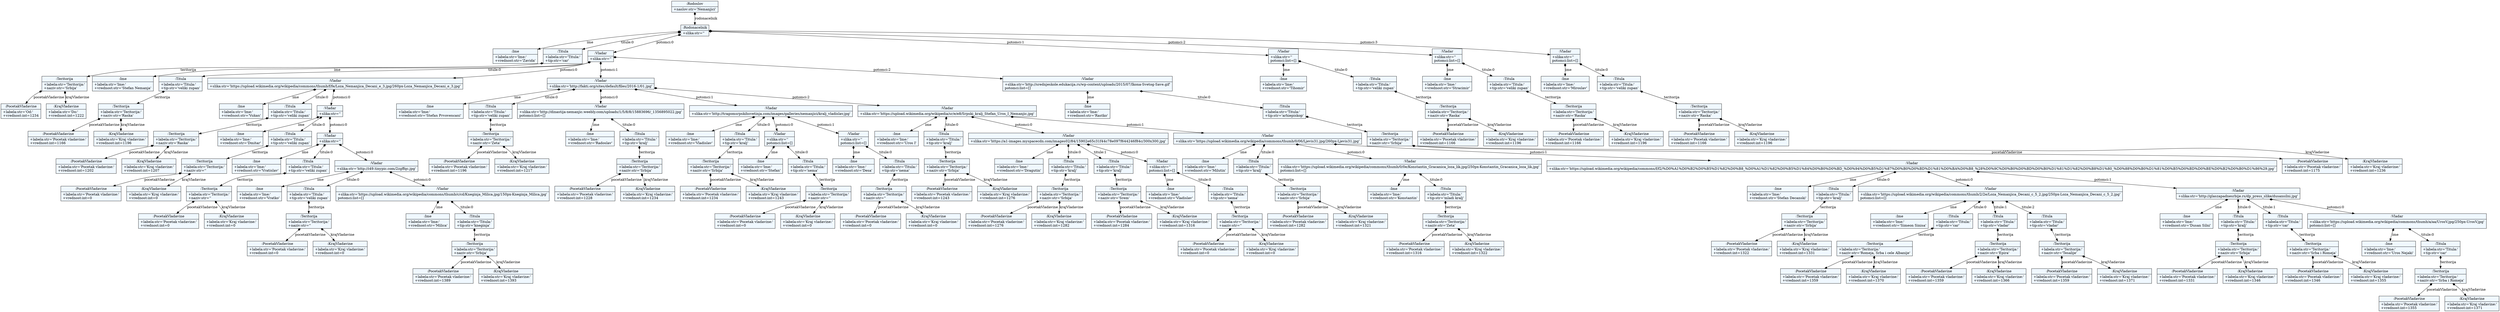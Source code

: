 
    digraph xtext {
    fontname = "Bitstream Vera Sans"
    fontsize = 8
    node[
        shape=record,
        style=filled,
        fillcolor=aliceblue
    ]
    nodesep = 0.3
    edge[dir=black,arrowtail=empty]


68312816 -> 68294640 [label="rodonacelnik" arrowtail=diamond dir=both]
68294640 -> 68459432 [label="ime" arrowtail=diamond dir=both]
68459432[label="{:Ime|+labela:str='Ime:'\l+vrednost:str='Zavida'\l}"]
68294640 -> 68459824 [label="titule:0" arrowtail=diamond dir=both]
68459824 -> 68460496 [label="teritorija" arrowtail=diamond dir=both]
68460496 -> 68583608 [label="pocetakVladavine" arrowtail=diamond dir=both]
68583608[label="{:PocetakVladavine|+labela:str='Od:'\l+vrednost:int=1234\l}"]
68460496 -> 68583720 [label="krajVladavine" arrowtail=diamond dir=both]
68583720[label="{:KrajVladavine|+labela:str='Do:'\l+vrednost:int=1222\l}"]
68460496[label="{:Teritorija|+labela:str='Teritorija:'\l+naziv:str='Srbija'\l}"]
68459824[label="{:Titula|+labela:str='Titula:'\l+tip:str='car'\l}"]
68294640 -> 68460328 [label="potomci:0" arrowtail=diamond dir=both]
68460328 -> 68583552 [label="ime" arrowtail=diamond dir=both]
68583552[label="{:Ime|+labela:str='Ime:'\l+vrednost:str='Stefan Nemanja'\l}"]
68460328 -> 68583776 [label="titule:0" arrowtail=diamond dir=both]
68583776 -> 68584224 [label="teritorija" arrowtail=diamond dir=both]
68584224 -> 68584336 [label="pocetakVladavine" arrowtail=diamond dir=both]
68584336[label="{:PocetakVladavine|+labela:str='Pocetak vladavine:'\l+vrednost:int=1166\l}"]
68584224 -> 68584448 [label="krajVladavine" arrowtail=diamond dir=both]
68584448[label="{:KrajVladavine|+labela:str='Kraj vladavine:'\l+vrednost:int=1196\l}"]
68584224[label="{:Teritorija|+labela:str='Teritorija:'\l+naziv:str='Raska'\l}"]
68583776[label="{:Titula|+labela:str='Titula:'\l+tip:str='veliki zupan'\l}"]
68460328 -> 68584112 [label="potomci:0" arrowtail=diamond dir=both]
68584112 -> 68584280 [label="ime" arrowtail=diamond dir=both]
68584280[label="{:Ime|+labela:str='Ime:'\l+vrednost:str='Vukan'\l}"]
68584112 -> 68584504 [label="titule:0" arrowtail=diamond dir=both]
68584504 -> 68584896 [label="teritorija" arrowtail=diamond dir=both]
68584896 -> 68585008 [label="pocetakVladavine" arrowtail=diamond dir=both]
68585008[label="{:PocetakVladavine|+labela:str='Pocetak vladavine:'\l+vrednost:int=1202\l}"]
68584896 -> 68585120 [label="krajVladavine" arrowtail=diamond dir=both]
68585120[label="{:KrajVladavine|+labela:str='Kraj vladavine:'\l+vrednost:int=1207\l}"]
68584896[label="{:Teritorija|+labela:str='Teritorija:'\l+naziv:str='Raska'\l}"]
68584504[label="{:Titula|+labela:str='Titula:'\l+tip:str='veliki zupan'\l}"]
68584112 -> 68584728 [label="potomci:0" arrowtail=diamond dir=both]
68584728 -> 68584952 [label="ime" arrowtail=diamond dir=both]
68584952[label="{:Ime|+labela:str='Ime:'\l+vrednost:str='Dmitar'\l}"]
68584728 -> 68585176 [label="titule:0" arrowtail=diamond dir=both]
68585176 -> 68585568 [label="teritorija" arrowtail=diamond dir=both]
68585568 -> 68585680 [label="pocetakVladavine" arrowtail=diamond dir=both]
68585680[label="{:PocetakVladavine|+labela:str='Pocetak vladavine:'\l+vrednost:int=0\l}"]
68585568 -> 68585736 [label="krajVladavine" arrowtail=diamond dir=both]
68585736[label="{:KrajVladavine|+labela:str='Kraj vladavine:'\l+vrednost:int=0\l}"]
68585568[label="{:Teritorija|+labela:str='Teritorija:'\l+naziv:str=''\l}"]
68585176[label="{:Titula|+labela:str='Titula:'\l+tip:str='veliki zupan'\l}"]
68584728 -> 68585400 [label="potomci:0" arrowtail=diamond dir=both]
68585400 -> 68585624 [label="ime" arrowtail=diamond dir=both]
68585624[label="{:Ime|+labela:str='Ime:'\l+vrednost:str='Vratislav'\l}"]
68585400 -> 68585792 [label="titule:0" arrowtail=diamond dir=both]
68585792 -> 68586128 [label="teritorija" arrowtail=diamond dir=both]
68586128 -> 68586240 [label="pocetakVladavine" arrowtail=diamond dir=both]
68586240[label="{:PocetakVladavine|+labela:str='Pocetak vladavine:'\l+vrednost:int=0\l}"]
68586128 -> 68586296 [label="krajVladavine" arrowtail=diamond dir=both]
68586296[label="{:KrajVladavine|+labela:str='Kraj vladavine:'\l+vrednost:int=0\l}"]
68586128[label="{:Teritorija|+labela:str='Teritorija:'\l+naziv:str=''\l}"]
68585792[label="{:Titula|+labela:str='Titula:'\l+tip:str='veliki zupan'\l}"]
68585400 -> 68586016 [label="potomci:0" arrowtail=diamond dir=both]
68586016 -> 68586184 [label="ime" arrowtail=diamond dir=both]
68586184[label="{:Ime|+labela:str='Ime:'\l+vrednost:str='Vratko'\l}"]
68586016 -> 68586352 [label="titule:0" arrowtail=diamond dir=both]
68586352 -> 68586744 [label="teritorija" arrowtail=diamond dir=both]
68586744 -> 68586856 [label="pocetakVladavine" arrowtail=diamond dir=both]
68586856[label="{:PocetakVladavine|+labela:str='Pocetak vladavine:'\l+vrednost:int=0\l}"]
68586744 -> 68586912 [label="krajVladavine" arrowtail=diamond dir=both]
68586912[label="{:KrajVladavine|+labela:str='Kraj vladavine:'\l+vrednost:int=0\l}"]
68586744[label="{:Teritorija|+labela:str='Teritorija:'\l+naziv:str=''\l}"]
68586352[label="{:Titula|+labela:str='Titula:'\l+tip:str='veliki zupan'\l}"]
68586016 -> 68586576 [label="potomci:0" arrowtail=diamond dir=both]
68586576 -> 68586800 [label="ime" arrowtail=diamond dir=both]
68586800[label="{:Ime|+labela:str='Ime:'\l+vrednost:str='Milica'\l}"]
68586576 -> 68586968 [label="titule:0" arrowtail=diamond dir=both]
68586968 -> 68587360 [label="teritorija" arrowtail=diamond dir=both]
68587360 -> 68591688 [label="pocetakVladavine" arrowtail=diamond dir=both]
68591688[label="{:PocetakVladavine|+labela:str='Pocetak vladavine:'\l+vrednost:int=1389\l}"]
68587360 -> 68591744 [label="krajVladavine" arrowtail=diamond dir=both]
68591744[label="{:KrajVladavine|+labela:str='Kraj vladavine:'\l+vrednost:int=1393\l}"]
68587360[label="{:Teritorija|+labela:str='Teritorija:'\l+naziv:str='Srbija'\l}"]
68586968[label="{:Titula|+labela:str='Titula:'\l+tip:str='kneginja'\l}"]
68586576[label="{:Vladar|+slika:str='https://upload.wikimedia.org/wikipedia/commons/thumb/c/cd/Kneginja_Milica.jpg/150px-Kneginja_Milica.jpg'\lpotomci:list=[]\l}"]
68586016[label="{:Vladar|+slika:str='http://i49.tinypic.com/2zgffqc.jpg'\l}"]
68585400[label="{:Vladar|+slika:str=''\l}"]
68584728[label="{:Vladar|+slika:str=''\l}"]
68584112[label="{:Vladar|+slika:str='https://upload.wikimedia.org/wikipedia/commons/thumb/f/fe/Loza_Nemanjica_Decani_e_3.jpg/260px-Loza_Nemanjica_Decani_e_3.jpg'\l}"]
68460328 -> 68584168 [label="potomci:1" arrowtail=diamond dir=both]
68584168 -> 68584840 [label="ime" arrowtail=diamond dir=both]
68584840[label="{:Ime|+labela:str='Ime:'\l+vrednost:str='Stefan Prvovencani'\l}"]
68584168 -> 68585232 [label="titule:0" arrowtail=diamond dir=both]
68585232 -> 68587024 [label="teritorija" arrowtail=diamond dir=both]
68587024 -> 68587304 [label="pocetakVladavine" arrowtail=diamond dir=both]
68587304[label="{:PocetakVladavine|+labela:str='Pocetak vladavine:'\l+vrednost:int=1196\l}"]
68587024 -> 68591800 [label="krajVladavine" arrowtail=diamond dir=both]
68591800[label="{:KrajVladavine|+labela:str='Kraj vladavine:'\l+vrednost:int=1217\l}"]
68587024[label="{:Teritorija|+labela:str='Teritorija:'\l+naziv:str='Zeta'\l}"]
68585232[label="{:Titula|+labela:str='Titula:'\l+tip:str='veliki zupan'\l}"]
68584168 -> 68586408 [label="potomci:0" arrowtail=diamond dir=both]
68586408 -> 68587192 [label="ime" arrowtail=diamond dir=both]
68587192[label="{:Ime|+labela:str='Ime:'\l+vrednost:str='Radoslav'\l}"]
68586408 -> 68591856 [label="titule:0" arrowtail=diamond dir=both]
68591856 -> 68592192 [label="teritorija" arrowtail=diamond dir=both]
68592192 -> 68592360 [label="pocetakVladavine" arrowtail=diamond dir=both]
68592360[label="{:PocetakVladavine|+labela:str='Pocetak vladavine:'\l+vrednost:int=1228\l}"]
68592192 -> 68592472 [label="krajVladavine" arrowtail=diamond dir=both]
68592472[label="{:KrajVladavine|+labela:str='Kraj vladavine:'\l+vrednost:int=1234\l}"]
68592192[label="{:Teritorija|+labela:str='Teritorija:'\l+naziv:str='Srbija'\l}"]
68591856[label="{:Titula|+labela:str='Titula:'\l+tip:str='kralj'\l}"]
68586408[label="{:Vladar|+slika:str='http://dinastija-nemanjic.weebly.com/uploads/1/5/8/8/15883696/_1356895022.jpg'\lpotomci:list=[]\l}"]
68584168 -> 68586688 [label="potomci:1" arrowtail=diamond dir=both]
68586688 -> 68592080 [label="ime" arrowtail=diamond dir=both]
68592080[label="{:Ime|+labela:str='Ime:'\l+vrednost:str='Vladislav'\l}"]
68586688 -> 68592248 [label="titule:0" arrowtail=diamond dir=both]
68592248 -> 68592752 [label="teritorija" arrowtail=diamond dir=both]
68592752 -> 68592920 [label="pocetakVladavine" arrowtail=diamond dir=both]
68592920[label="{:PocetakVladavine|+labela:str='Pocetak vladavine:'\l+vrednost:int=1234\l}"]
68592752 -> 68593032 [label="krajVladavine" arrowtail=diamond dir=both]
68593032[label="{:KrajVladavine|+labela:str='Kraj vladavine:'\l+vrednost:int=1243\l}"]
68592752[label="{:Teritorija|+labela:str='Teritorija:'\l+naziv:str='Srbija'\l}"]
68592248[label="{:Titula|+labela:str='Titula:'\l+tip:str='kralj'\l}"]
68586688 -> 68592640 [label="potomci:0" arrowtail=diamond dir=both]
68592640 -> 68592864 [label="ime" arrowtail=diamond dir=both]
68592864[label="{:Ime|+labela:str='Ime:'\l+vrednost:str='Stefan'\l}"]
68592640 -> 68593088 [label="titule:0" arrowtail=diamond dir=both]
68593088 -> 68593480 [label="teritorija" arrowtail=diamond dir=both]
68593480 -> 68593648 [label="pocetakVladavine" arrowtail=diamond dir=both]
68593648[label="{:PocetakVladavine|+labela:str='Pocetak vladavine:'\l+vrednost:int=0\l}"]
68593480 -> 68593704 [label="krajVladavine" arrowtail=diamond dir=both]
68593704[label="{:KrajVladavine|+labela:str='Kraj vladavine:'\l+vrednost:int=0\l}"]
68593480[label="{:Teritorija|+labela:str='Teritorija:'\l+naziv:str=''\l}"]
68593088[label="{:Titula|+labela:str='Titula:'\l+tip:str='nema'\l}"]
68592640[label="{:Vladar|+slika:str=''\lpotomci:list=[]\l}"]
68586688 -> 68592808 [label="potomci:1" arrowtail=diamond dir=both]
68592808 -> 68593312 [label="ime" arrowtail=diamond dir=both]
68593312[label="{:Ime|+labela:str='Ime:'\l+vrednost:str='Desa'\l}"]
68592808 -> 68593536 [label="titule:0" arrowtail=diamond dir=both]
68593536 -> 68594040 [label="teritorija" arrowtail=diamond dir=both]
68594040 -> 68594208 [label="pocetakVladavine" arrowtail=diamond dir=both]
68594208[label="{:PocetakVladavine|+labela:str='Pocetak vladavine:'\l+vrednost:int=0\l}"]
68594040 -> 68594264 [label="krajVladavine" arrowtail=diamond dir=both]
68594264[label="{:KrajVladavine|+labela:str='Kraj vladavine:'\l+vrednost:int=0\l}"]
68594040[label="{:Teritorija|+labela:str='Teritorija:'\l+naziv:str=''\l}"]
68593536[label="{:Titula|+labela:str='Titula:'\l+tip:str='nema'\l}"]
68592808[label="{:Vladar|+slika:str=''\lpotomci:list=[]\l}"]
68586688[label="{:Vladar|+slika:str='http://tragomsrpskihsvetinja.com/images/galleries/nemanjici/kralj_vladislav.jpg'\l}"]
68584168 -> 68591912 [label="potomci:2" arrowtail=diamond dir=both]
68591912 -> 68593144 [label="ime" arrowtail=diamond dir=both]
68593144[label="{:Ime|+labela:str='Ime:'\l+vrednost:str='Uros I'\l}"]
68591912 -> 68593592 [label="titule:0" arrowtail=diamond dir=both]
68593592 -> 68594488 [label="teritorija" arrowtail=diamond dir=both]
68594488 -> 68594656 [label="pocetakVladavine" arrowtail=diamond dir=both]
68594656[label="{:PocetakVladavine|+labela:str='Pocetak vladavine:'\l+vrednost:int=1243\l}"]
68594488 -> 68594768 [label="krajVladavine" arrowtail=diamond dir=both]
68594768[label="{:KrajVladavine|+labela:str='Kraj vladavine:'\l+vrednost:int=1276\l}"]
68594488[label="{:Teritorija|+labela:str='Teritorija:'\l+naziv:str='Srbija'\l}"]
68593592[label="{:Titula|+labela:str='Titula:'\l+tip:str='kralj'\l}"]
68591912 -> 68594320 [label="potomci:0" arrowtail=diamond dir=both]
68594320 -> 68594600 [label="ime" arrowtail=diamond dir=both]
68594600[label="{:Ime|+labela:str='Ime:'\l+vrednost:str='Dragutin'\l}"]
68594320 -> 68594824 [label="titule:0" arrowtail=diamond dir=both]
68594824 -> 68595160 [label="teritorija" arrowtail=diamond dir=both]
68595160 -> 68595328 [label="pocetakVladavine" arrowtail=diamond dir=both]
68595328[label="{:PocetakVladavine|+labela:str='Pocetak vladavine:'\l+vrednost:int=1276\l}"]
68595160 -> 68595440 [label="krajVladavine" arrowtail=diamond dir=both]
68595440[label="{:KrajVladavine|+labela:str='Kraj vladavine:'\l+vrednost:int=1282\l}"]
68595160[label="{:Teritorija|+labela:str='Teritorija:'\l+naziv:str='Srbija'\l}"]
68594824[label="{:Titula|+labela:str='Titula:'\l+tip:str='kralj'\l}"]
68594320 -> 68595048 [label="titule:1" arrowtail=diamond dir=both]
68595048 -> 68595552 [label="teritorija" arrowtail=diamond dir=both]
68595552 -> 68599880 [label="pocetakVladavine" arrowtail=diamond dir=both]
68599880[label="{:PocetakVladavine|+labela:str='Pocetak vladavine:'\l+vrednost:int=1284\l}"]
68595552 -> 68599992 [label="krajVladavine" arrowtail=diamond dir=both]
68599992[label="{:KrajVladavine|+labela:str='Kraj vladavine:'\l+vrednost:int=1316\l}"]
68595552[label="{:Teritorija|+labela:str='Teritorija:'\l+naziv:str='Srem'\l}"]
68595048[label="{:Titula|+labela:str='Titula:'\l+tip:str='kralj'\l}"]
68594320 -> 68595216 [label="potomci:0" arrowtail=diamond dir=both]
68595216 -> 68595664 [label="ime" arrowtail=diamond dir=both]
68595664[label="{:Ime|+labela:str='Ime:'\l+vrednost:str='Vladislav'\l}"]
68595216 -> 68600048 [label="titule:0" arrowtail=diamond dir=both]
68600048 -> 68600384 [label="teritorija" arrowtail=diamond dir=both]
68600384 -> 68600552 [label="pocetakVladavine" arrowtail=diamond dir=both]
68600552[label="{:PocetakVladavine|+labela:str='Pocetak vladavine:'\l+vrednost:int=0\l}"]
68600384 -> 68600608 [label="krajVladavine" arrowtail=diamond dir=both]
68600608[label="{:KrajVladavine|+labela:str='Kraj vladavine:'\l+vrednost:int=0\l}"]
68600384[label="{:Teritorija|+labela:str='Teritorija:'\l+naziv:str=''\l}"]
68600048[label="{:Titula|+labela:str='Titula:'\l+tip:str='nema'\l}"]
68595216[label="{:Vladar|+slika:str=''\lpotomci:list=[]\l}"]
68594320[label="{:Vladar|+slika:str='https://a1-images.myspacecdn.com/images02/84/15902e65c31f44c78e097f644246f84c/300x300.jpg'\l}"]
68591912 -> 68594544 [label="potomci:1" arrowtail=diamond dir=both]
68594544 -> 68595608 [label="ime" arrowtail=diamond dir=both]
68595608[label="{:Ime|+labela:str='Ime:'\l+vrednost:str='Milutin'\l}"]
68594544 -> 68600104 [label="titule:0" arrowtail=diamond dir=both]
68600104 -> 68600832 [label="teritorija" arrowtail=diamond dir=both]
68600832 -> 68601000 [label="pocetakVladavine" arrowtail=diamond dir=both]
68601000[label="{:PocetakVladavine|+labela:str='Pocetak vladavine:'\l+vrednost:int=1282\l}"]
68600832 -> 68601112 [label="krajVladavine" arrowtail=diamond dir=both]
68601112[label="{:KrajVladavine|+labela:str='Kraj vladavine:'\l+vrednost:int=1321\l}"]
68600832[label="{:Teritorija|+labela:str='Teritorija:'\l+naziv:str='Srbija'\l}"]
68600104[label="{:Titula|+labela:str='Titula:'\l+tip:str='kralj'\l}"]
68594544 -> 68600664 [label="potomci:0" arrowtail=diamond dir=both]
68600664 -> 68600944 [label="ime" arrowtail=diamond dir=both]
68600944[label="{:Ime|+labela:str='Ime:'\l+vrednost:str='Konstantin'\l}"]
68600664 -> 68601168 [label="titule:0" arrowtail=diamond dir=both]
68601168 -> 68601504 [label="teritorija" arrowtail=diamond dir=both]
68601504 -> 68601616 [label="pocetakVladavine" arrowtail=diamond dir=both]
68601616[label="{:PocetakVladavine|+labela:str='Pocetak vladavine:'\l+vrednost:int=1316\l}"]
68601504 -> 68601728 [label="krajVladavine" arrowtail=diamond dir=both]
68601728[label="{:KrajVladavine|+labela:str='Kraj vladavine:'\l+vrednost:int=1322\l}"]
68601504[label="{:Teritorija|+labela:str='Teritorija:'\l+naziv:str='Zeta'\l}"]
68601168[label="{:Titula|+labela:str='Titula:'\l+tip:str='mladi kralj'\l}"]
68600664[label="{:Vladar|+slika:str='https://upload.wikimedia.org/wikipedia/commons/thumb/0/0e/Konstantin_Gracanica_loza_lik.jpg/250px-Konstantin_Gracanica_loza_lik.jpg'\lpotomci:list=[]\l}"]
68594544 -> 68600888 [label="potomci:1" arrowtail=diamond dir=both]
68600888 -> 68601392 [label="ime" arrowtail=diamond dir=both]
68601392[label="{:Ime|+labela:str='Ime:'\l+vrednost:str='Stefan Decanski'\l}"]
68600888 -> 68601448 [label="titule:0" arrowtail=diamond dir=both]
68601448 -> 68602008 [label="teritorija" arrowtail=diamond dir=both]
68602008 -> 68602176 [label="pocetakVladavine" arrowtail=diamond dir=both]
68602176[label="{:PocetakVladavine|+labela:str='Pocetak vladavine:'\l+vrednost:int=1322\l}"]
68602008 -> 68602288 [label="krajVladavine" arrowtail=diamond dir=both]
68602288[label="{:KrajVladavine|+labela:str='Kraj vladavine:'\l+vrednost:int=1331\l}"]
68602008[label="{:Teritorija|+labela:str='Teritorija:'\l+naziv:str='Srbija'\l}"]
68601448[label="{:Titula|+labela:str='Titula:'\l+tip:str='kralj'\l}"]
68600888 -> 68601896 [label="potomci:0" arrowtail=diamond dir=both]
68601896 -> 68602120 [label="ime" arrowtail=diamond dir=both]
68602120[label="{:Ime|+labela:str='Ime:'\l+vrednost:str='Simeon Sinisa'\l}"]
68601896 -> 68602344 [label="titule:0" arrowtail=diamond dir=both]
68602344 -> 68602680 [label="teritorija" arrowtail=diamond dir=both]
68602680 -> 68602848 [label="pocetakVladavine" arrowtail=diamond dir=both]
68602848[label="{:PocetakVladavine|+labela:str='Pocetak vladavine:'\l+vrednost:int=1359\l}"]
68602680 -> 68602904 [label="krajVladavine" arrowtail=diamond dir=both]
68602904[label="{:KrajVladavine|+labela:str='Kraj vladavine:'\l+vrednost:int=1370\l}"]
68602680[label="{:Teritorija|+labela:str='Teritorija:'\l+naziv:str='Romeja, Srba i cele Albanije'\l}"]
68602344[label="{:Titula|+labela:str='Titula:'\l+tip:str='car'\l}"]
68601896 -> 68602568 [label="titule:1" arrowtail=diamond dir=both]
68602568 -> 68603016 [label="teritorija" arrowtail=diamond dir=both]
68603016 -> 68603184 [label="pocetakVladavine" arrowtail=diamond dir=both]
68603184[label="{:PocetakVladavine|+labela:str='Pocetak vladavine:'\l+vrednost:int=1359\l}"]
68603016 -> 68603296 [label="krajVladavine" arrowtail=diamond dir=both]
68603296[label="{:KrajVladavine|+labela:str='Kraj vladavine:'\l+vrednost:int=1366\l}"]
68603016[label="{:Teritorija|+labela:str='Teritorija:'\l+naziv:str='Epira'\l}"]
68602568[label="{:Titula|+labela:str='Titula:'\l+tip:str='vladar'\l}"]
68601896 -> 68602736 [label="titule:2" arrowtail=diamond dir=both]
68602736 -> 68603408 [label="teritorija" arrowtail=diamond dir=both]
68603408 -> 68603576 [label="pocetakVladavine" arrowtail=diamond dir=both]
68603576[label="{:PocetakVladavine|+labela:str='Pocetak vladavine:'\l+vrednost:int=1359\l}"]
68603408 -> 68603632 [label="krajVladavine" arrowtail=diamond dir=both]
68603632[label="{:KrajVladavine|+labela:str='Kraj vladavine:'\l+vrednost:int=1371\l}"]
68603408[label="{:Teritorija|+labela:str='Teritorija:'\l+naziv:str='Tesalije'\l}"]
68602736[label="{:Titula|+labela:str='Titula:'\l+tip:str='vladar'\l}"]
68601896[label="{:Vladar|+slika:str='https://upload.wikimedia.org/wikipedia/commons/thumb/2/2e/Loza_Nemanjica_Decani_c_5_2.jpg/250px-Loza_Nemanjica_Decani_c_5_2.jpg'\lpotomci:list=[]\l}"]
68600888 -> 68602064 [label="potomci:1" arrowtail=diamond dir=both]
68602064 -> 68603072 [label="ime" arrowtail=diamond dir=both]
68603072[label="{:Ime|+labela:str='Ime:'\l+vrednost:str='Dusan Silni'\l}"]
68602064 -> 68603464 [label="titule:0" arrowtail=diamond dir=both]
68603464 -> 68603976 [label="teritorija" arrowtail=diamond dir=both]
68603976 -> 68604144 [label="pocetakVladavine" arrowtail=diamond dir=both]
68604144[label="{:PocetakVladavine|+labela:str='Pocetak vladavine:'\l+vrednost:int=1331\l}"]
68603976 -> 68604256 [label="krajVladavine" arrowtail=diamond dir=both]
68604256[label="{:KrajVladavine|+labela:str='Kraj vladavine:'\l+vrednost:int=1346\l}"]
68603976[label="{:Teritorija|+labela:str='Teritorija:'\l+naziv:str='Srbija'\l}"]
68603464[label="{:Titula|+labela:str='Titula:'\l+tip:str='kralj'\l}"]
68602064 -> 68603800 [label="titule:1" arrowtail=diamond dir=both]
68603800 -> 68604368 [label="teritorija" arrowtail=diamond dir=both]
68604368 -> 68604536 [label="pocetakVladavine" arrowtail=diamond dir=both]
68604536[label="{:PocetakVladavine|+labela:str='Pocetak vladavine:'\l+vrednost:int=1346\l}"]
68604368 -> 68604592 [label="krajVladavine" arrowtail=diamond dir=both]
68604592[label="{:KrajVladavine|+labela:str='Kraj vladavine:'\l+vrednost:int=1355\l}"]
68604368[label="{:Teritorija|+labela:str='Teritorija:'\l+naziv:str='Srba i Romeja'\l}"]
68603800[label="{:Titula|+labela:str='Titula:'\l+tip:str='car'\l}"]
68602064 -> 68604032 [label="potomci:0" arrowtail=diamond dir=both]
68604032 -> 68604480 [label="ime" arrowtail=diamond dir=both]
68604480[label="{:Ime|+labela:str='Ime:'\l+vrednost:str='Uros Nejaki'\l}"]
68604032 -> 68604648 [label="titule:0" arrowtail=diamond dir=both]
68604648 -> 68604984 [label="teritorija" arrowtail=diamond dir=both]
68604984 -> 68605152 [label="pocetakVladavine" arrowtail=diamond dir=both]
68605152[label="{:PocetakVladavine|+labela:str='Pocetak vladavine:'\l+vrednost:int=1355\l}"]
68604984 -> 68605208 [label="krajVladavine" arrowtail=diamond dir=both]
68605208[label="{:KrajVladavine|+labela:str='Kraj vladavine:'\l+vrednost:int=1371\l}"]
68604984[label="{:Teritorija|+labela:str='Teritorija:'\l+naziv:str='Srba i Romeja'\l}"]
68604648[label="{:Titula|+labela:str='Titula:'\l+tip:str='car'\l}"]
68604032[label="{:Vladar|+slika:str='https://upload.wikimedia.org/wikipedia/commons/thumb/a/aa/UrosV.jpg/250px-UrosV.jpg'\lpotomci:list=[]\l}"]
68602064[label="{:Vladar|+slika:str='http://glaszapadnesrbije.rs/dp_press_slike/dusansilni.jpg'\l}"]
68600888[label="{:Vladar|+slika:str='https://upload.wikimedia.org/wikipedia/commons/f/f2/%D0%A1%D0%B2%D0%B5%D1%82%D0%B8_%D0%A1%D1%82%D0%B5%D1%84%D0%B0%D0%BD_%D0%94%D0%B5%D1%87%D0%B0%D0%BD%D1%81%D0%BA%D0%B8_%28%D0%9C%D0%B0%D0%BD%D0%B0%D1%81%D1%82%D0%B8%D1%80_%D0%88%D0%B0%D1%81%D0%B5%D0%BD%D0%BE%D0%B2%D0%B0%D1%86%29.jpg'\l}"]
68594544[label="{:Vladar|+slika:str='https://upload.wikimedia.org/wikipedia/commons/thumb/0/06/Ljevis31.jpg/260px-Ljevis31.jpg'\l}"]
68591912[label="{:Vladar|+slika:str='https://upload.wikimedia.org/wikipedia/sr/e/e8/Srpski_kralj_Stefan_Uros_I_Nemanjic.jpg'\l}"]
68584168[label="{:Vladar|+slika:str='http://fakti.org/sites/default/files/2016-1/01.jpg'\l}"]
68460328 -> 68584560 [label="potomci:2" arrowtail=diamond dir=both]
68584560 -> 68592304 [label="ime" arrowtail=diamond dir=both]
68592304[label="{:Ime|+labela:str='Ime:'\l+vrednost:str='Rastko'\l}"]
68584560 -> 68593872 [label="titule:0" arrowtail=diamond dir=both]
68593872 -> 68603520 [label="teritorija" arrowtail=diamond dir=both]
68603520 -> 68604872 [label="pocetakVladavine" arrowtail=diamond dir=both]
68604872[label="{:PocetakVladavine|+labela:str='Pocetak vladavine:'\l+vrednost:int=1175\l}"]
68603520 -> 68605096 [label="krajVladavine" arrowtail=diamond dir=both]
68605096[label="{:KrajVladavine|+labela:str='Kraj vladavine:'\l+vrednost:int=1236\l}"]
68603520[label="{:Teritorija|+labela:str='Teritorija:'\l+naziv:str='Srbija'\l}"]
68593872[label="{:Titula|+labela:str='Titula:'\l+tip:str='arhiepiskop'\l}"]
68584560[label="{:Vladar|+slika:str='http://srednjeskole.edukacija.rs/wp-content/uploads/2015/07/Ikona-Svetog-Save.gif'\lpotomci:list=[]\l}"]
68460328[label="{:Vladar|+slika:str=''\l}"]
68294640 -> 68583496 [label="potomci:1" arrowtail=diamond dir=both]
68583496 -> 68585512 [label="ime" arrowtail=diamond dir=both]
68585512[label="{:Ime|+labela:str='Ime:'\l+vrednost:str='Tihomir'\l}"]
68583496 -> 68594880 [label="titule:0" arrowtail=diamond dir=both]
68594880 -> 68605432 [label="teritorija" arrowtail=diamond dir=both]
68605432 -> 68605544 [label="pocetakVladavine" arrowtail=diamond dir=both]
68605544[label="{:PocetakVladavine|+labela:str='Pocetak vladavine:'\l+vrednost:int=1166\l}"]
68605432 -> 68605656 [label="krajVladavine" arrowtail=diamond dir=both]
68605656[label="{:KrajVladavine|+labela:str='Kraj vladavine:'\l+vrednost:int=1196\l}"]
68605432[label="{:Teritorija|+labela:str='Teritorija:'\l+naziv:str='Raska'\l}"]
68594880[label="{:Titula|+labela:str='Titula:'\l+tip:str='veliki zupan'\l}"]
68583496[label="{:Vladar|+slika:str=''\lpotomci:list=[]\l}"]
68294640 -> 68583944 [label="potomci:2" arrowtail=diamond dir=both]
68583944 -> 68605264 [label="ime" arrowtail=diamond dir=both]
68605264[label="{:Ime|+labela:str='Ime:'\l+vrednost:str='Stracimir'\l}"]
68583944 -> 68605376 [label="titule:0" arrowtail=diamond dir=both]
68605376 -> 68605936 [label="teritorija" arrowtail=diamond dir=both]
68605936 -> 68606048 [label="pocetakVladavine" arrowtail=diamond dir=both]
68606048[label="{:PocetakVladavine|+labela:str='Pocetak vladavine:'\l+vrednost:int=1166\l}"]
68605936 -> 68606160 [label="krajVladavine" arrowtail=diamond dir=both]
68606160[label="{:KrajVladavine|+labela:str='Kraj vladavine:'\l+vrednost:int=1196\l}"]
68605936[label="{:Teritorija|+labela:str='Teritorija:'\l+naziv:str='Raska'\l}"]
68605376[label="{:Titula|+labela:str='Titula:'\l+tip:str='veliki zupan'\l}"]
68583944[label="{:Vladar|+slika:str=''\lpotomci:list=[]\l}"]
68294640 -> 68601560 [label="potomci:3" arrowtail=diamond dir=both]
68601560 -> 68605824 [label="ime" arrowtail=diamond dir=both]
68605824[label="{:Ime|+labela:str='Ime:'\l+vrednost:str='Miroslav'\l}"]
68601560 -> 68605880 [label="titule:0" arrowtail=diamond dir=both]
68605880 -> 68606440 [label="teritorija" arrowtail=diamond dir=both]
68606440 -> 68606552 [label="pocetakVladavine" arrowtail=diamond dir=both]
68606552[label="{:PocetakVladavine|+labela:str='Pocetak vladavine:'\l+vrednost:int=1166\l}"]
68606440 -> 68606664 [label="krajVladavine" arrowtail=diamond dir=both]
68606664[label="{:KrajVladavine|+labela:str='Kraj vladavine:'\l+vrednost:int=1196\l}"]
68606440[label="{:Teritorija|+labela:str='Teritorija:'\l+naziv:str='Raska'\l}"]
68605880[label="{:Titula|+labela:str='Titula:'\l+tip:str='veliki zupan'\l}"]
68601560[label="{:Vladar|+slika:str=''\lpotomci:list=[]\l}"]
68294640[label="{:Rodonacelnik|+slika:str=''\l}"]
68312816[label="{:Rodoslov|+naslov:str='Nemanjici'\l}"]

}
